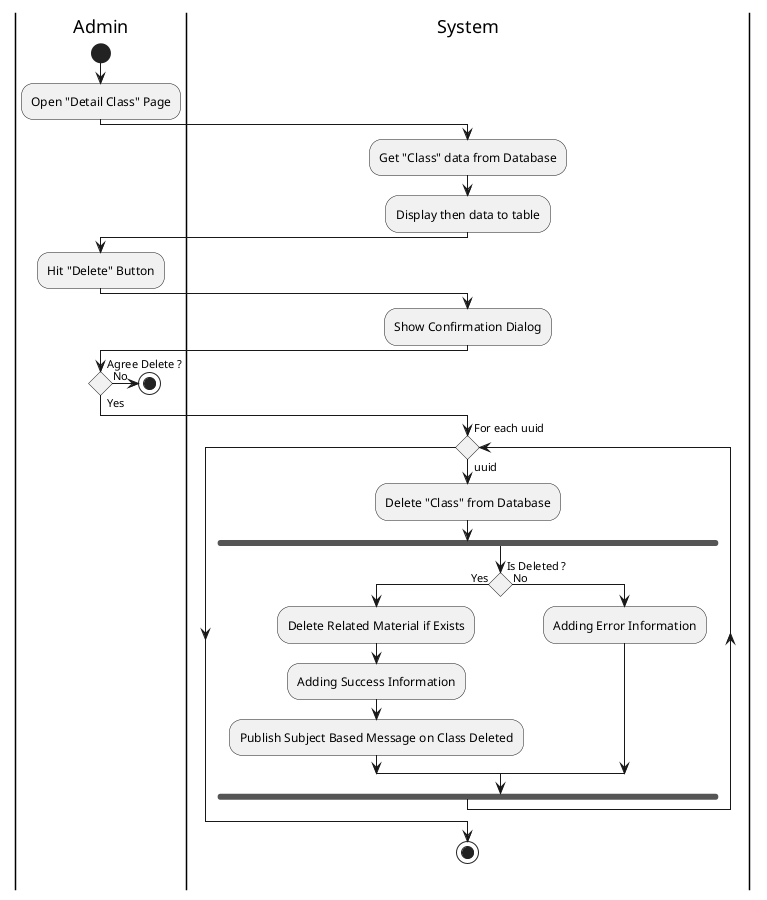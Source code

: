 @startuml DeleteClass

skinparam ConditionEndStyle hline
skinparam conditionStyle diamond
skinparam Monochrome true
skinparam Shadowing false

|Admin|
start
:Open "Detail Class" Page;

|System|
:Get "Class" data from Database;
:Display then data to table;

|Admin|
:Hit "Delete" Button;

|System|
:Show Confirmation Dialog;

|Admin|
if (Agree Delete ?) then (No)
    stop
else (Yes)
    |System|
    while (For each uuid) is (uuid)
        :Delete "Class" from Database;
        fork
            |System|
            if (Is Deleted ?) then (Yes)
                :Delete Related Material if Exists;
                :Adding Success Information;
                :Publish Subject Based Message on Class Deleted;
            else (No)
                :Adding Error Information;
            endif
        endfork
    endwhile
    stop
endif
@enduml